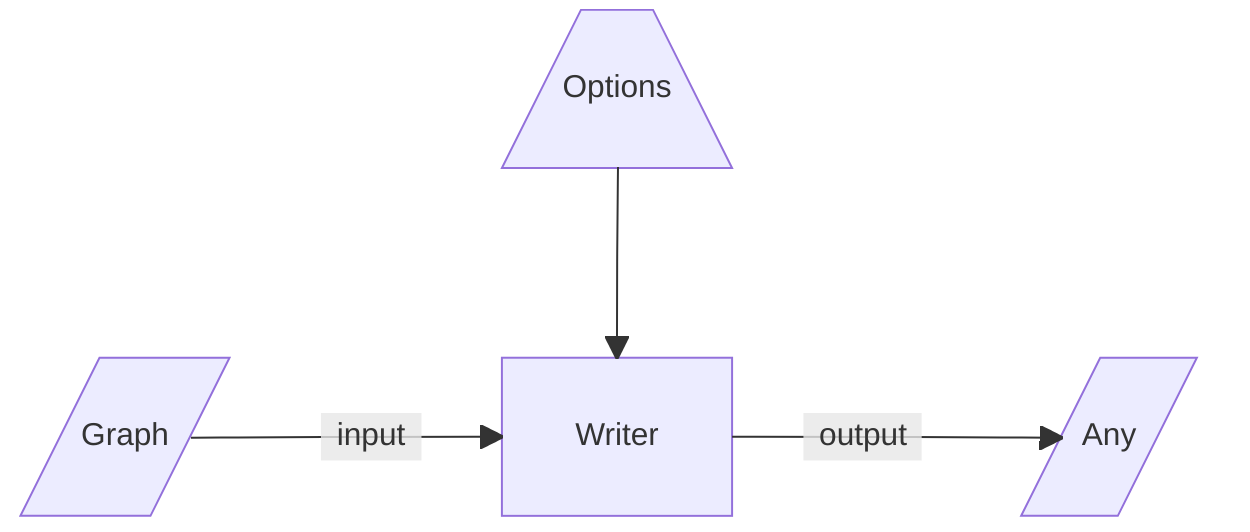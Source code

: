 ---
title: Data flow for writers
---
block-beta
  classDef block height:48px,padding:8px;

  columns 5
  space:2 Options space:2
  space:5
  Input space Program space Output

  Options --> Program
  Input-- "input" -->Program
  Program-- "output" -->Output

  Options[/"Options"\]
  Program["Writer"]
  Input[/"Graph"/]
  Output[/"Any"/]